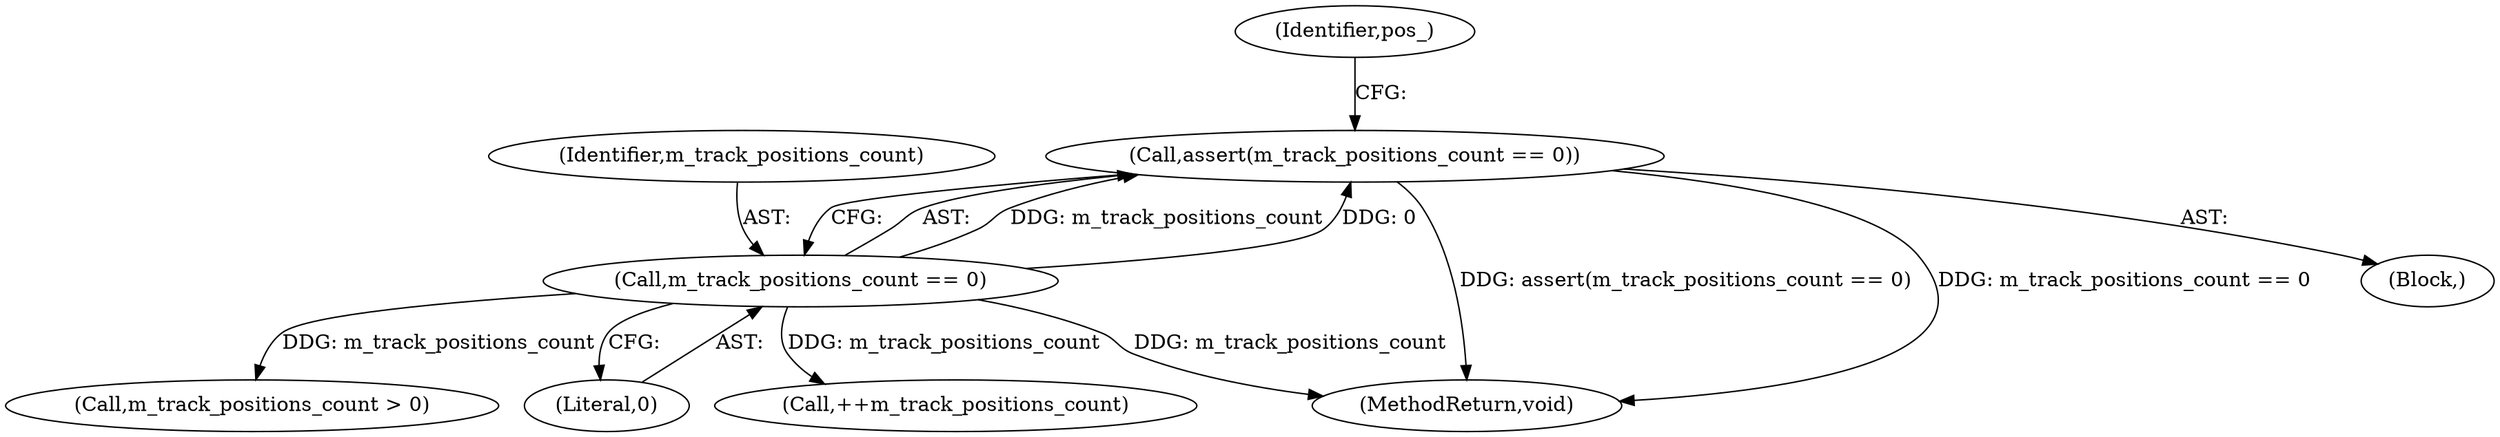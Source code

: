 digraph "1_Android_04839626ed859623901ebd3a5fd483982186b59d_157@API" {
"1000127" [label="(Call,assert(m_track_positions_count == 0))"];
"1000128" [label="(Call,m_track_positions_count == 0)"];
"1000373" [label="(MethodReturn,void)"];
"1000272" [label="(Call,m_track_positions_count > 0)"];
"1000130" [label="(Literal,0)"];
"1000133" [label="(Identifier,pos_)"];
"1000128" [label="(Call,m_track_positions_count == 0)"];
"1000129" [label="(Identifier,m_track_positions_count)"];
"1000258" [label="(Call,++m_track_positions_count)"];
"1000117" [label="(Block,)"];
"1000127" [label="(Call,assert(m_track_positions_count == 0))"];
"1000127" -> "1000117"  [label="AST: "];
"1000127" -> "1000128"  [label="CFG: "];
"1000128" -> "1000127"  [label="AST: "];
"1000133" -> "1000127"  [label="CFG: "];
"1000127" -> "1000373"  [label="DDG: assert(m_track_positions_count == 0)"];
"1000127" -> "1000373"  [label="DDG: m_track_positions_count == 0"];
"1000128" -> "1000127"  [label="DDG: m_track_positions_count"];
"1000128" -> "1000127"  [label="DDG: 0"];
"1000128" -> "1000130"  [label="CFG: "];
"1000129" -> "1000128"  [label="AST: "];
"1000130" -> "1000128"  [label="AST: "];
"1000128" -> "1000373"  [label="DDG: m_track_positions_count"];
"1000128" -> "1000258"  [label="DDG: m_track_positions_count"];
"1000128" -> "1000272"  [label="DDG: m_track_positions_count"];
}
